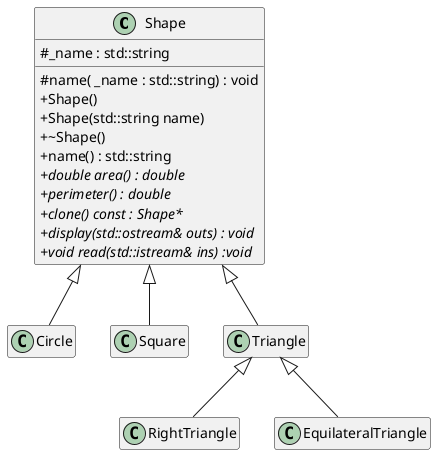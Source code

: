 @startuml
skinparam classAttributeIconSize 0
hide empty members

class Shape {
    # _name : std::string 
    # name( _name : std::string) : void
    + Shape()
    + Shape(std::string name)
    + ~Shape()
    + name() : std::string 
    + {abstract} double area() : double
    + {abstract} perimeter() : double
    + {abstract} clone() const : Shape*
    + {abstract} display(std::ostream& outs) : void
    + {abstract} void read(std::istream& ins) :void
}


Shape <|-- Circle
Shape <|-- Square
Shape <|-- Triangle
Triangle <|-- RightTriangle
Triangle <|-- EquilateralTriangle 
@enduml